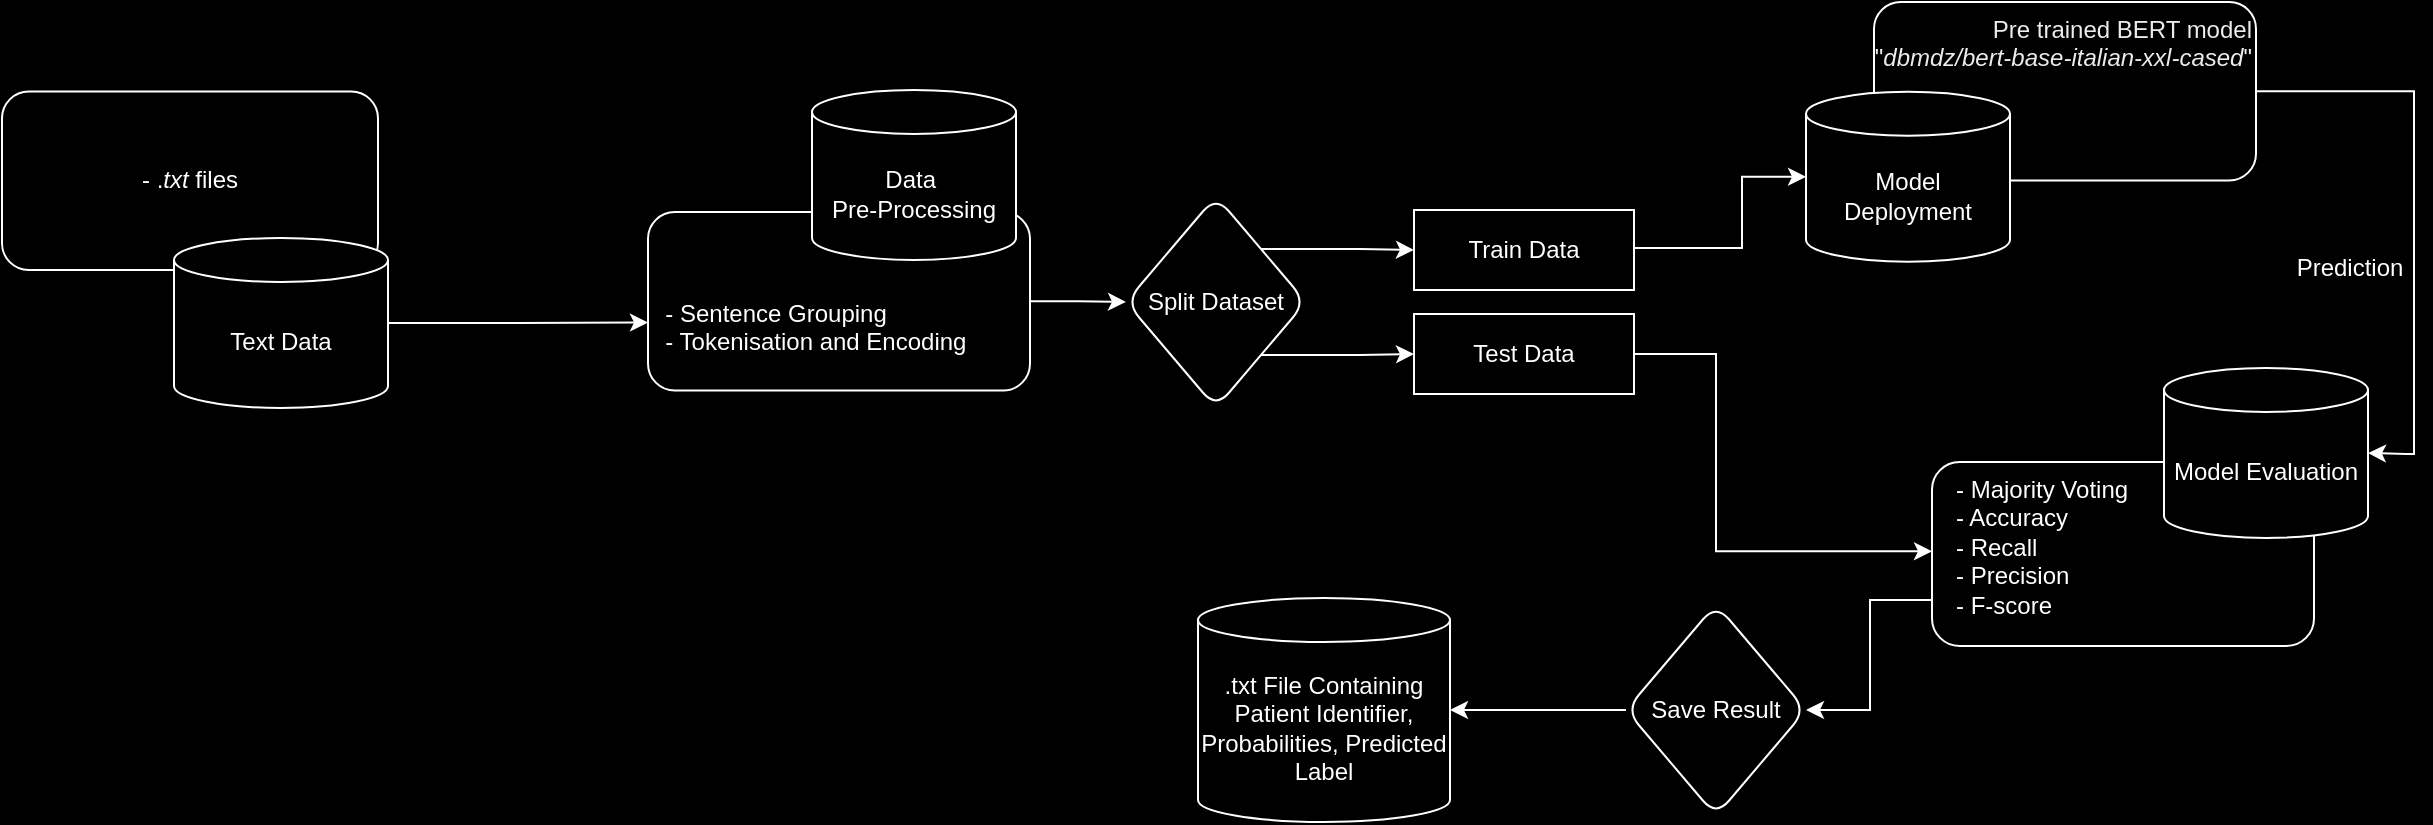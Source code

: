 <mxfile version="24.3.1" type="device">
  <diagram name="Page-1" id="BrXzSrGoA-1f7am9Puvb">
    <mxGraphModel dx="1434" dy="738" grid="0" gridSize="10" guides="1" tooltips="1" connect="1" arrows="1" fold="1" page="1" pageScale="1" pageWidth="850" pageHeight="1100" background="#000000" math="0" shadow="0">
      <root>
        <mxCell id="0" />
        <mxCell id="1" parent="0" />
        <mxCell id="LWXkZpREJf6sq63eS4aJ-1" value="&lt;div&gt;&lt;span style=&quot;color: rgb(255, 255, 255); background-color: initial;&quot;&gt;- .&lt;i&gt;txt &lt;/i&gt;files&lt;/span&gt;&lt;/div&gt;" style="rounded=1;whiteSpace=wrap;html=1;fillColor=none;strokeColor=#FFFFFF;" vertex="1" parent="1">
          <mxGeometry x="50" y="103.75" width="188" height="89.25" as="geometry" />
        </mxCell>
        <mxCell id="LWXkZpREJf6sq63eS4aJ-2" style="edgeStyle=orthogonalEdgeStyle;rounded=0;orthogonalLoop=1;jettySize=auto;html=1;entryX=0;entryY=0.619;entryDx=0;entryDy=0;strokeColor=#FFFFFF;entryPerimeter=0;" edge="1" parent="1" source="LWXkZpREJf6sq63eS4aJ-3" target="LWXkZpREJf6sq63eS4aJ-8">
          <mxGeometry relative="1" as="geometry" />
        </mxCell>
        <mxCell id="LWXkZpREJf6sq63eS4aJ-3" value="&lt;font color=&quot;#ffffff&quot;&gt;Text Data&lt;/font&gt;" style="shape=cylinder3;whiteSpace=wrap;html=1;boundedLbl=1;backgroundOutline=1;size=11;fillColor=#000000;strokeColor=#FFFFFF;verticalAlign=middle;" vertex="1" parent="1">
          <mxGeometry x="136" y="177" width="107" height="85" as="geometry" />
        </mxCell>
        <mxCell id="LWXkZpREJf6sq63eS4aJ-4" style="edgeStyle=orthogonalEdgeStyle;rounded=0;orthogonalLoop=1;jettySize=auto;html=1;exitX=1;exitY=0.25;exitDx=0;exitDy=0;" edge="1" parent="1" source="LWXkZpREJf6sq63eS4aJ-8" target="LWXkZpREJf6sq63eS4aJ-10">
          <mxGeometry relative="1" as="geometry" />
        </mxCell>
        <mxCell id="LWXkZpREJf6sq63eS4aJ-5" style="edgeStyle=orthogonalEdgeStyle;rounded=0;orthogonalLoop=1;jettySize=auto;html=1;entryX=0;entryY=0.5;entryDx=0;entryDy=0;strokeColor=#FFFFFF;exitX=1;exitY=0.5;exitDx=0;exitDy=0;" edge="1" parent="1" source="LWXkZpREJf6sq63eS4aJ-17">
          <mxGeometry relative="1" as="geometry">
            <mxPoint x="855" y="235" as="sourcePoint" />
            <mxPoint x="1015" y="333.625" as="targetPoint" />
            <Array as="points">
              <mxPoint x="907" y="235" />
              <mxPoint x="907" y="334" />
            </Array>
          </mxGeometry>
        </mxCell>
        <mxCell id="LWXkZpREJf6sq63eS4aJ-6" value="" style="edgeStyle=orthogonalEdgeStyle;rounded=0;orthogonalLoop=1;jettySize=auto;html=1;" edge="1" parent="1" source="LWXkZpREJf6sq63eS4aJ-8" target="LWXkZpREJf6sq63eS4aJ-22">
          <mxGeometry relative="1" as="geometry" />
        </mxCell>
        <mxCell id="LWXkZpREJf6sq63eS4aJ-7" style="edgeStyle=orthogonalEdgeStyle;rounded=0;orthogonalLoop=1;jettySize=auto;html=1;exitX=1;exitY=0.5;exitDx=0;exitDy=0;entryX=0;entryY=0.5;entryDx=0;entryDy=0;strokeColor=#FFFFFF;" edge="1" parent="1" source="LWXkZpREJf6sq63eS4aJ-8" target="LWXkZpREJf6sq63eS4aJ-22">
          <mxGeometry relative="1" as="geometry" />
        </mxCell>
        <mxCell id="LWXkZpREJf6sq63eS4aJ-8" value="&lt;font style=&quot;text-align: center;&quot; color=&quot;#ffffff&quot;&gt;&amp;nbsp; - Sentence Grouping&lt;/font&gt;&lt;div style=&quot;text-align: center;&quot;&gt;&lt;span style=&quot;color: rgb(255, 255, 255); background-color: initial;&quot;&gt;&amp;nbsp; - Tokenisation and Encoding&lt;/span&gt;&lt;/div&gt;&lt;div style=&quot;text-align: center;&quot;&gt;&lt;span style=&quot;color: rgb(255, 255, 255); background-color: initial;&quot;&gt;&lt;br&gt;&lt;/span&gt;&lt;/div&gt;" style="rounded=1;whiteSpace=wrap;html=1;fillColor=none;strokeColor=#FFFFFF;align=left;verticalAlign=bottom;" vertex="1" parent="1">
          <mxGeometry x="373" y="164" width="191" height="89.25" as="geometry" />
        </mxCell>
        <mxCell id="LWXkZpREJf6sq63eS4aJ-9" value="&lt;font color=&quot;#ffffff&quot;&gt;Data&amp;nbsp;&lt;/font&gt;&lt;div&gt;&lt;font color=&quot;#ffffff&quot;&gt;Pre-Processing&lt;/font&gt;&lt;/div&gt;" style="shape=cylinder3;whiteSpace=wrap;html=1;boundedLbl=1;backgroundOutline=1;size=11;fillColor=#000000;strokeColor=#FFFFFF;verticalAlign=middle;" vertex="1" parent="1">
          <mxGeometry x="455" y="103" width="102" height="85" as="geometry" />
        </mxCell>
        <mxCell id="LWXkZpREJf6sq63eS4aJ-10" value="&lt;span style=&quot;color: rgb(236, 236, 236); font-size: 12px; text-align: start; white-space-collapse: preserve;&quot;&gt;Pre trained BERT model &quot;&lt;i&gt;dbmdz/bert-base-italian-xxl-cased&lt;/i&gt;&quot;&lt;/span&gt;" style="rounded=1;whiteSpace=wrap;html=1;fillColor=none;strokeColor=#FFFFFF;align=right;verticalAlign=top;fontFamily=Helvetica;fontSize=12;" vertex="1" parent="1">
          <mxGeometry x="986" y="59" width="191" height="89.25" as="geometry" />
        </mxCell>
        <mxCell id="LWXkZpREJf6sq63eS4aJ-11" value="&lt;font color=&quot;#ffffff&quot;&gt;Model Deployment&lt;/font&gt;" style="shape=cylinder3;whiteSpace=wrap;html=1;boundedLbl=1;backgroundOutline=1;size=11;fillColor=#000000;strokeColor=#FFFFFF;verticalAlign=middle;" vertex="1" parent="1">
          <mxGeometry x="952" y="103.87" width="102" height="85" as="geometry" />
        </mxCell>
        <mxCell id="LWXkZpREJf6sq63eS4aJ-12" style="edgeStyle=orthogonalEdgeStyle;rounded=0;orthogonalLoop=1;jettySize=auto;html=1;strokeColor=#FFFFFF;entryX=0;entryY=0.5;entryDx=0;entryDy=0;entryPerimeter=0;" edge="1" parent="1" source="LWXkZpREJf6sq63eS4aJ-19" target="LWXkZpREJf6sq63eS4aJ-11">
          <mxGeometry relative="1" as="geometry">
            <mxPoint x="882" y="174" as="sourcePoint" />
            <mxPoint x="1036" y="137.37" as="targetPoint" />
            <Array as="points">
              <mxPoint x="920" y="182" />
              <mxPoint x="920" y="146" />
            </Array>
          </mxGeometry>
        </mxCell>
        <mxCell id="LWXkZpREJf6sq63eS4aJ-13" style="edgeStyle=orthogonalEdgeStyle;rounded=0;orthogonalLoop=1;jettySize=auto;html=1;exitX=0;exitY=0.75;exitDx=0;exitDy=0;entryX=1;entryY=0.5;entryDx=0;entryDy=0;strokeColor=#FFFFFF;" edge="1" parent="1" source="LWXkZpREJf6sq63eS4aJ-14" target="LWXkZpREJf6sq63eS4aJ-24">
          <mxGeometry relative="1" as="geometry">
            <Array as="points">
              <mxPoint x="984" y="358" />
              <mxPoint x="984" y="413" />
            </Array>
          </mxGeometry>
        </mxCell>
        <mxCell id="LWXkZpREJf6sq63eS4aJ-14" value="&amp;nbsp; &amp;nbsp;- Majority Voting&lt;div&gt;&lt;div&gt;&amp;nbsp; &amp;nbsp;- Accuracy&lt;/div&gt;&lt;div&gt;&amp;nbsp; &amp;nbsp;- Recall&lt;/div&gt;&lt;div&gt;&amp;nbsp; &amp;nbsp;- Precision&lt;/div&gt;&lt;div&gt;&amp;nbsp; &amp;nbsp;- F-score&lt;/div&gt;&lt;/div&gt;" style="rounded=1;whiteSpace=wrap;html=1;fillColor=none;strokeColor=#FFFFFF;align=left;verticalAlign=top;fontColor=#FFFFFF;" vertex="1" parent="1">
          <mxGeometry x="1015" y="289" width="191" height="92" as="geometry" />
        </mxCell>
        <mxCell id="LWXkZpREJf6sq63eS4aJ-15" value="&lt;font color=&quot;#ffffff&quot;&gt;Model Evaluation&lt;/font&gt;" style="shape=cylinder3;whiteSpace=wrap;html=1;boundedLbl=1;backgroundOutline=1;size=11;fillColor=#000000;strokeColor=#FFFFFF;verticalAlign=middle;" vertex="1" parent="1">
          <mxGeometry x="1131" y="242" width="102" height="85" as="geometry" />
        </mxCell>
        <mxCell id="LWXkZpREJf6sq63eS4aJ-16" style="edgeStyle=orthogonalEdgeStyle;rounded=0;orthogonalLoop=1;jettySize=auto;html=1;entryX=1;entryY=0.5;entryDx=0;entryDy=0;entryPerimeter=0;strokeColor=#FFFFFF;" edge="1" parent="1" source="LWXkZpREJf6sq63eS4aJ-10" target="LWXkZpREJf6sq63eS4aJ-15">
          <mxGeometry relative="1" as="geometry">
            <Array as="points">
              <mxPoint x="1256" y="104" />
              <mxPoint x="1256" y="285" />
              <mxPoint x="1252" y="285" />
            </Array>
          </mxGeometry>
        </mxCell>
        <mxCell id="LWXkZpREJf6sq63eS4aJ-17" value="Test Data" style="rounded=0;whiteSpace=wrap;html=1;fillColor=none;strokeColor=#FFFFFF;fontColor=#FFFFFF;" vertex="1" parent="1">
          <mxGeometry x="756" y="215" width="110" height="40" as="geometry" />
        </mxCell>
        <mxCell id="LWXkZpREJf6sq63eS4aJ-18" value="" style="edgeStyle=orthogonalEdgeStyle;rounded=0;orthogonalLoop=1;jettySize=auto;html=1;" edge="1" parent="1" source="LWXkZpREJf6sq63eS4aJ-19">
          <mxGeometry relative="1" as="geometry">
            <mxPoint x="811" y="107" as="targetPoint" />
          </mxGeometry>
        </mxCell>
        <mxCell id="LWXkZpREJf6sq63eS4aJ-19" value="Train Data" style="rounded=0;whiteSpace=wrap;html=1;fillColor=none;strokeColor=#FFFFFF;fontColor=#FFFFFF;" vertex="1" parent="1">
          <mxGeometry x="756" y="163" width="110" height="40" as="geometry" />
        </mxCell>
        <mxCell id="LWXkZpREJf6sq63eS4aJ-20" style="edgeStyle=orthogonalEdgeStyle;rounded=0;orthogonalLoop=1;jettySize=auto;html=1;exitX=1;exitY=0;exitDx=0;exitDy=0;entryX=0;entryY=0.5;entryDx=0;entryDy=0;strokeColor=#FFFFFF;" edge="1" parent="1" source="LWXkZpREJf6sq63eS4aJ-22" target="LWXkZpREJf6sq63eS4aJ-19">
          <mxGeometry relative="1" as="geometry" />
        </mxCell>
        <mxCell id="LWXkZpREJf6sq63eS4aJ-21" style="edgeStyle=orthogonalEdgeStyle;rounded=0;orthogonalLoop=1;jettySize=auto;html=1;exitX=1;exitY=1;exitDx=0;exitDy=0;entryX=0;entryY=0.5;entryDx=0;entryDy=0;strokeColor=#FFFFFF;" edge="1" parent="1" source="LWXkZpREJf6sq63eS4aJ-22" target="LWXkZpREJf6sq63eS4aJ-17">
          <mxGeometry relative="1" as="geometry" />
        </mxCell>
        <mxCell id="LWXkZpREJf6sq63eS4aJ-22" value="Split Dataset" style="rhombus;whiteSpace=wrap;html=1;align=center;verticalAlign=middle;fillColor=none;strokeColor=#FFFFFF;rounded=1;fontColor=#FFFFFF;" vertex="1" parent="1">
          <mxGeometry x="612" y="156" width="90" height="106" as="geometry" />
        </mxCell>
        <mxCell id="LWXkZpREJf6sq63eS4aJ-23" value="&lt;font color=&quot;#ffffff&quot;&gt;.txt File Containing Patient Identifier, Probabilities, Predicted Label&lt;/font&gt;" style="shape=cylinder3;whiteSpace=wrap;html=1;boundedLbl=1;backgroundOutline=1;size=11;fillColor=#000000;strokeColor=#FFFFFF;verticalAlign=middle;" vertex="1" parent="1">
          <mxGeometry x="648" y="357" width="126" height="112" as="geometry" />
        </mxCell>
        <mxCell id="LWXkZpREJf6sq63eS4aJ-24" value="Save Result" style="rhombus;whiteSpace=wrap;html=1;align=center;verticalAlign=middle;fillColor=none;strokeColor=#FFFFFF;rounded=1;fontColor=#FFFFFF;" vertex="1" parent="1">
          <mxGeometry x="862" y="360" width="90" height="106" as="geometry" />
        </mxCell>
        <mxCell id="LWXkZpREJf6sq63eS4aJ-25" style="edgeStyle=orthogonalEdgeStyle;rounded=0;orthogonalLoop=1;jettySize=auto;html=1;entryX=1;entryY=0.5;entryDx=0;entryDy=0;entryPerimeter=0;strokeColor=#FFFFFF;" edge="1" parent="1" source="LWXkZpREJf6sq63eS4aJ-24" target="LWXkZpREJf6sq63eS4aJ-23">
          <mxGeometry relative="1" as="geometry" />
        </mxCell>
        <mxCell id="LWXkZpREJf6sq63eS4aJ-27" value="Prediction" style="text;html=1;align=center;verticalAlign=middle;whiteSpace=wrap;rounded=0;fontColor=#FFFFFF;" vertex="1" parent="1">
          <mxGeometry x="1194" y="177" width="60" height="30" as="geometry" />
        </mxCell>
      </root>
    </mxGraphModel>
  </diagram>
</mxfile>
